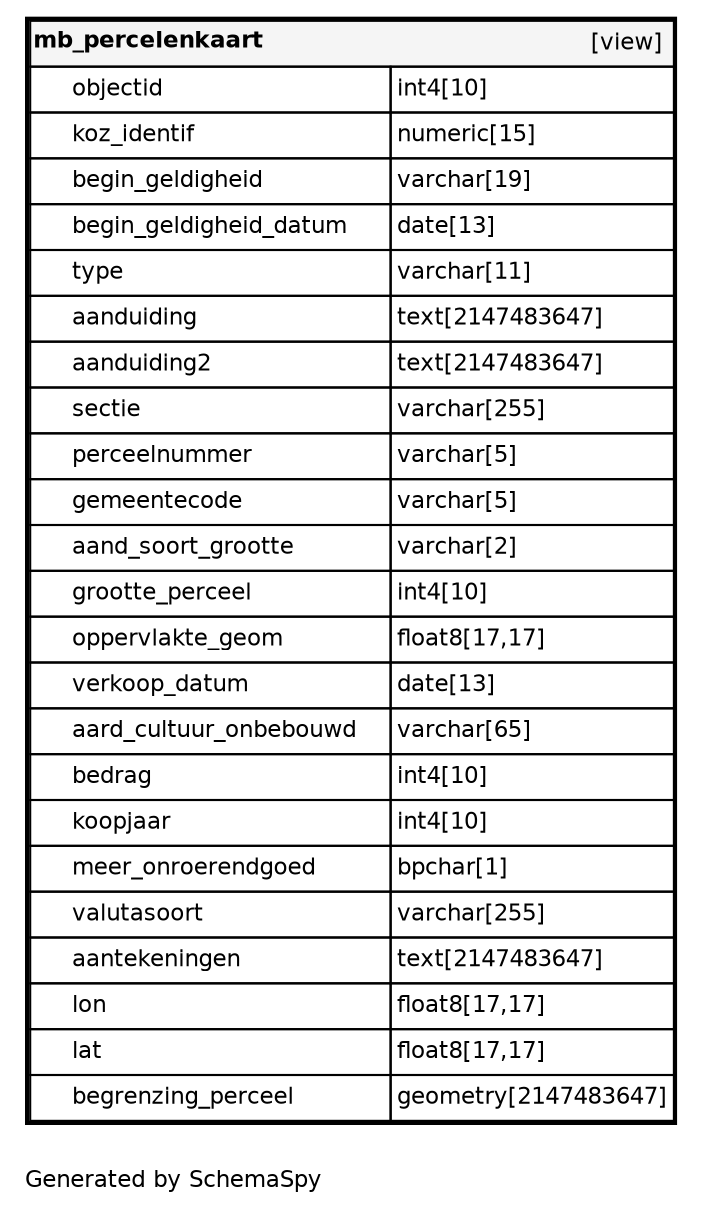 digraph "oneDegreeRelationshipsDiagram" {
  graph [    rankdir="RL"    bgcolor="#ffffff"    label="\nGenerated by SchemaSpy"    labeljust="l"    nodesep="0.18"    ranksep="0.46"    fontname="Helvetica"    fontsize="11"    ration="compress"  ];  node [    fontname="Helvetica"    fontsize="11"    shape="plaintext"  ];  edge [    arrowsize="0.8"  ];
  "mb_percelenkaart" [
   label=<
    <TABLE BORDER="2" CELLBORDER="1" CELLSPACING="0" BGCOLOR="#ffffff">
      <TR><TD COLSPAN="4"  BGCOLOR="#f5f5f5"><TABLE BORDER="0" CELLSPACING="0"><TR><TD ALIGN="LEFT" FIXEDSIZE="TRUE" WIDTH="108" HEIGHT="16"><B>mb_percelenkaart</B></TD><TD ALIGN="RIGHT">[view]</TD></TR></TABLE></TD></TR>
      <TR><TD PORT="objectid" COLSPAN="2" ALIGN="LEFT"><TABLE BORDER="0" CELLSPACING="0" ALIGN="LEFT"><TR ALIGN="LEFT"><TD ALIGN="LEFT" FIXEDSIZE="TRUE" WIDTH="15" HEIGHT="16"></TD><TD ALIGN="LEFT" FIXEDSIZE="TRUE" WIDTH="152" HEIGHT="16">objectid</TD></TR></TABLE></TD><TD PORT="objectid.type" ALIGN="LEFT">int4[10]</TD></TR>
      <TR><TD PORT="koz_identif" COLSPAN="2" ALIGN="LEFT"><TABLE BORDER="0" CELLSPACING="0" ALIGN="LEFT"><TR ALIGN="LEFT"><TD ALIGN="LEFT" FIXEDSIZE="TRUE" WIDTH="15" HEIGHT="16"></TD><TD ALIGN="LEFT" FIXEDSIZE="TRUE" WIDTH="152" HEIGHT="16">koz_identif</TD></TR></TABLE></TD><TD PORT="koz_identif.type" ALIGN="LEFT">numeric[15]</TD></TR>
      <TR><TD PORT="begin_geldigheid" COLSPAN="2" ALIGN="LEFT"><TABLE BORDER="0" CELLSPACING="0" ALIGN="LEFT"><TR ALIGN="LEFT"><TD ALIGN="LEFT" FIXEDSIZE="TRUE" WIDTH="15" HEIGHT="16"></TD><TD ALIGN="LEFT" FIXEDSIZE="TRUE" WIDTH="152" HEIGHT="16">begin_geldigheid</TD></TR></TABLE></TD><TD PORT="begin_geldigheid.type" ALIGN="LEFT">varchar[19]</TD></TR>
      <TR><TD PORT="begin_geldigheid_datum" COLSPAN="2" ALIGN="LEFT"><TABLE BORDER="0" CELLSPACING="0" ALIGN="LEFT"><TR ALIGN="LEFT"><TD ALIGN="LEFT" FIXEDSIZE="TRUE" WIDTH="15" HEIGHT="16"></TD><TD ALIGN="LEFT" FIXEDSIZE="TRUE" WIDTH="152" HEIGHT="16">begin_geldigheid_datum</TD></TR></TABLE></TD><TD PORT="begin_geldigheid_datum.type" ALIGN="LEFT">date[13]</TD></TR>
      <TR><TD PORT="type" COLSPAN="2" ALIGN="LEFT"><TABLE BORDER="0" CELLSPACING="0" ALIGN="LEFT"><TR ALIGN="LEFT"><TD ALIGN="LEFT" FIXEDSIZE="TRUE" WIDTH="15" HEIGHT="16"></TD><TD ALIGN="LEFT" FIXEDSIZE="TRUE" WIDTH="152" HEIGHT="16">type</TD></TR></TABLE></TD><TD PORT="type.type" ALIGN="LEFT">varchar[11]</TD></TR>
      <TR><TD PORT="aanduiding" COLSPAN="2" ALIGN="LEFT"><TABLE BORDER="0" CELLSPACING="0" ALIGN="LEFT"><TR ALIGN="LEFT"><TD ALIGN="LEFT" FIXEDSIZE="TRUE" WIDTH="15" HEIGHT="16"></TD><TD ALIGN="LEFT" FIXEDSIZE="TRUE" WIDTH="152" HEIGHT="16">aanduiding</TD></TR></TABLE></TD><TD PORT="aanduiding.type" ALIGN="LEFT">text[2147483647]</TD></TR>
      <TR><TD PORT="aanduiding2" COLSPAN="2" ALIGN="LEFT"><TABLE BORDER="0" CELLSPACING="0" ALIGN="LEFT"><TR ALIGN="LEFT"><TD ALIGN="LEFT" FIXEDSIZE="TRUE" WIDTH="15" HEIGHT="16"></TD><TD ALIGN="LEFT" FIXEDSIZE="TRUE" WIDTH="152" HEIGHT="16">aanduiding2</TD></TR></TABLE></TD><TD PORT="aanduiding2.type" ALIGN="LEFT">text[2147483647]</TD></TR>
      <TR><TD PORT="sectie" COLSPAN="2" ALIGN="LEFT"><TABLE BORDER="0" CELLSPACING="0" ALIGN="LEFT"><TR ALIGN="LEFT"><TD ALIGN="LEFT" FIXEDSIZE="TRUE" WIDTH="15" HEIGHT="16"></TD><TD ALIGN="LEFT" FIXEDSIZE="TRUE" WIDTH="152" HEIGHT="16">sectie</TD></TR></TABLE></TD><TD PORT="sectie.type" ALIGN="LEFT">varchar[255]</TD></TR>
      <TR><TD PORT="perceelnummer" COLSPAN="2" ALIGN="LEFT"><TABLE BORDER="0" CELLSPACING="0" ALIGN="LEFT"><TR ALIGN="LEFT"><TD ALIGN="LEFT" FIXEDSIZE="TRUE" WIDTH="15" HEIGHT="16"></TD><TD ALIGN="LEFT" FIXEDSIZE="TRUE" WIDTH="152" HEIGHT="16">perceelnummer</TD></TR></TABLE></TD><TD PORT="perceelnummer.type" ALIGN="LEFT">varchar[5]</TD></TR>
      <TR><TD PORT="gemeentecode" COLSPAN="2" ALIGN="LEFT"><TABLE BORDER="0" CELLSPACING="0" ALIGN="LEFT"><TR ALIGN="LEFT"><TD ALIGN="LEFT" FIXEDSIZE="TRUE" WIDTH="15" HEIGHT="16"></TD><TD ALIGN="LEFT" FIXEDSIZE="TRUE" WIDTH="152" HEIGHT="16">gemeentecode</TD></TR></TABLE></TD><TD PORT="gemeentecode.type" ALIGN="LEFT">varchar[5]</TD></TR>
      <TR><TD PORT="aand_soort_grootte" COLSPAN="2" ALIGN="LEFT"><TABLE BORDER="0" CELLSPACING="0" ALIGN="LEFT"><TR ALIGN="LEFT"><TD ALIGN="LEFT" FIXEDSIZE="TRUE" WIDTH="15" HEIGHT="16"></TD><TD ALIGN="LEFT" FIXEDSIZE="TRUE" WIDTH="152" HEIGHT="16">aand_soort_grootte</TD></TR></TABLE></TD><TD PORT="aand_soort_grootte.type" ALIGN="LEFT">varchar[2]</TD></TR>
      <TR><TD PORT="grootte_perceel" COLSPAN="2" ALIGN="LEFT"><TABLE BORDER="0" CELLSPACING="0" ALIGN="LEFT"><TR ALIGN="LEFT"><TD ALIGN="LEFT" FIXEDSIZE="TRUE" WIDTH="15" HEIGHT="16"></TD><TD ALIGN="LEFT" FIXEDSIZE="TRUE" WIDTH="152" HEIGHT="16">grootte_perceel</TD></TR></TABLE></TD><TD PORT="grootte_perceel.type" ALIGN="LEFT">int4[10]</TD></TR>
      <TR><TD PORT="oppervlakte_geom" COLSPAN="2" ALIGN="LEFT"><TABLE BORDER="0" CELLSPACING="0" ALIGN="LEFT"><TR ALIGN="LEFT"><TD ALIGN="LEFT" FIXEDSIZE="TRUE" WIDTH="15" HEIGHT="16"></TD><TD ALIGN="LEFT" FIXEDSIZE="TRUE" WIDTH="152" HEIGHT="16">oppervlakte_geom</TD></TR></TABLE></TD><TD PORT="oppervlakte_geom.type" ALIGN="LEFT">float8[17,17]</TD></TR>
      <TR><TD PORT="verkoop_datum" COLSPAN="2" ALIGN="LEFT"><TABLE BORDER="0" CELLSPACING="0" ALIGN="LEFT"><TR ALIGN="LEFT"><TD ALIGN="LEFT" FIXEDSIZE="TRUE" WIDTH="15" HEIGHT="16"></TD><TD ALIGN="LEFT" FIXEDSIZE="TRUE" WIDTH="152" HEIGHT="16">verkoop_datum</TD></TR></TABLE></TD><TD PORT="verkoop_datum.type" ALIGN="LEFT">date[13]</TD></TR>
      <TR><TD PORT="aard_cultuur_onbebouwd" COLSPAN="2" ALIGN="LEFT"><TABLE BORDER="0" CELLSPACING="0" ALIGN="LEFT"><TR ALIGN="LEFT"><TD ALIGN="LEFT" FIXEDSIZE="TRUE" WIDTH="15" HEIGHT="16"></TD><TD ALIGN="LEFT" FIXEDSIZE="TRUE" WIDTH="152" HEIGHT="16">aard_cultuur_onbebouwd</TD></TR></TABLE></TD><TD PORT="aard_cultuur_onbebouwd.type" ALIGN="LEFT">varchar[65]</TD></TR>
      <TR><TD PORT="bedrag" COLSPAN="2" ALIGN="LEFT"><TABLE BORDER="0" CELLSPACING="0" ALIGN="LEFT"><TR ALIGN="LEFT"><TD ALIGN="LEFT" FIXEDSIZE="TRUE" WIDTH="15" HEIGHT="16"></TD><TD ALIGN="LEFT" FIXEDSIZE="TRUE" WIDTH="152" HEIGHT="16">bedrag</TD></TR></TABLE></TD><TD PORT="bedrag.type" ALIGN="LEFT">int4[10]</TD></TR>
      <TR><TD PORT="koopjaar" COLSPAN="2" ALIGN="LEFT"><TABLE BORDER="0" CELLSPACING="0" ALIGN="LEFT"><TR ALIGN="LEFT"><TD ALIGN="LEFT" FIXEDSIZE="TRUE" WIDTH="15" HEIGHT="16"></TD><TD ALIGN="LEFT" FIXEDSIZE="TRUE" WIDTH="152" HEIGHT="16">koopjaar</TD></TR></TABLE></TD><TD PORT="koopjaar.type" ALIGN="LEFT">int4[10]</TD></TR>
      <TR><TD PORT="meer_onroerendgoed" COLSPAN="2" ALIGN="LEFT"><TABLE BORDER="0" CELLSPACING="0" ALIGN="LEFT"><TR ALIGN="LEFT"><TD ALIGN="LEFT" FIXEDSIZE="TRUE" WIDTH="15" HEIGHT="16"></TD><TD ALIGN="LEFT" FIXEDSIZE="TRUE" WIDTH="152" HEIGHT="16">meer_onroerendgoed</TD></TR></TABLE></TD><TD PORT="meer_onroerendgoed.type" ALIGN="LEFT">bpchar[1]</TD></TR>
      <TR><TD PORT="valutasoort" COLSPAN="2" ALIGN="LEFT"><TABLE BORDER="0" CELLSPACING="0" ALIGN="LEFT"><TR ALIGN="LEFT"><TD ALIGN="LEFT" FIXEDSIZE="TRUE" WIDTH="15" HEIGHT="16"></TD><TD ALIGN="LEFT" FIXEDSIZE="TRUE" WIDTH="152" HEIGHT="16">valutasoort</TD></TR></TABLE></TD><TD PORT="valutasoort.type" ALIGN="LEFT">varchar[255]</TD></TR>
      <TR><TD PORT="aantekeningen" COLSPAN="2" ALIGN="LEFT"><TABLE BORDER="0" CELLSPACING="0" ALIGN="LEFT"><TR ALIGN="LEFT"><TD ALIGN="LEFT" FIXEDSIZE="TRUE" WIDTH="15" HEIGHT="16"></TD><TD ALIGN="LEFT" FIXEDSIZE="TRUE" WIDTH="152" HEIGHT="16">aantekeningen</TD></TR></TABLE></TD><TD PORT="aantekeningen.type" ALIGN="LEFT">text[2147483647]</TD></TR>
      <TR><TD PORT="lon" COLSPAN="2" ALIGN="LEFT"><TABLE BORDER="0" CELLSPACING="0" ALIGN="LEFT"><TR ALIGN="LEFT"><TD ALIGN="LEFT" FIXEDSIZE="TRUE" WIDTH="15" HEIGHT="16"></TD><TD ALIGN="LEFT" FIXEDSIZE="TRUE" WIDTH="152" HEIGHT="16">lon</TD></TR></TABLE></TD><TD PORT="lon.type" ALIGN="LEFT">float8[17,17]</TD></TR>
      <TR><TD PORT="lat" COLSPAN="2" ALIGN="LEFT"><TABLE BORDER="0" CELLSPACING="0" ALIGN="LEFT"><TR ALIGN="LEFT"><TD ALIGN="LEFT" FIXEDSIZE="TRUE" WIDTH="15" HEIGHT="16"></TD><TD ALIGN="LEFT" FIXEDSIZE="TRUE" WIDTH="152" HEIGHT="16">lat</TD></TR></TABLE></TD><TD PORT="lat.type" ALIGN="LEFT">float8[17,17]</TD></TR>
      <TR><TD PORT="begrenzing_perceel" COLSPAN="2" ALIGN="LEFT"><TABLE BORDER="0" CELLSPACING="0" ALIGN="LEFT"><TR ALIGN="LEFT"><TD ALIGN="LEFT" FIXEDSIZE="TRUE" WIDTH="15" HEIGHT="16"></TD><TD ALIGN="LEFT" FIXEDSIZE="TRUE" WIDTH="152" HEIGHT="16">begrenzing_perceel</TD></TR></TABLE></TD><TD PORT="begrenzing_perceel.type" ALIGN="LEFT">geometry[2147483647]</TD></TR>
    </TABLE>>
    URL="mb_percelenkaart.html"
    target="_top"
    tooltip="mb_percelenkaart"
  ];
}
